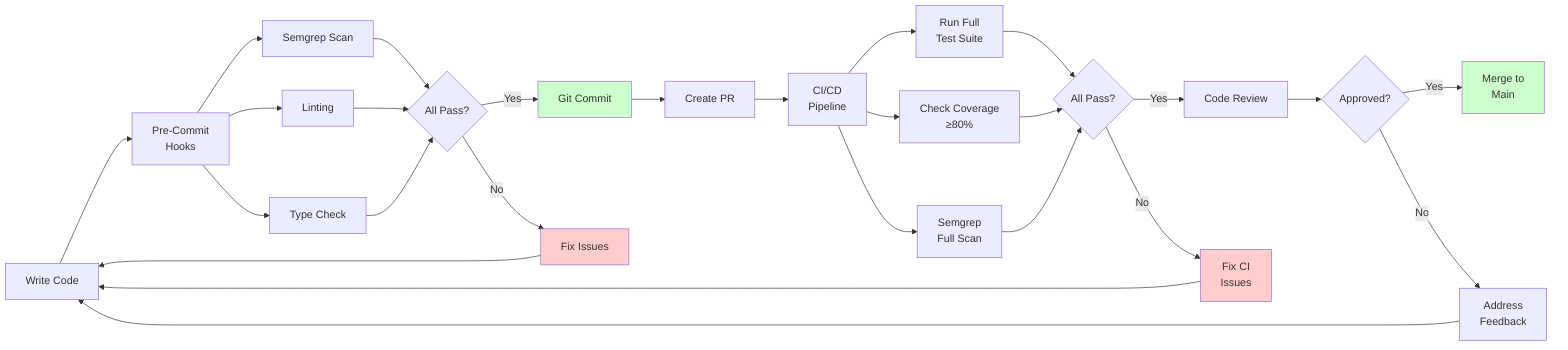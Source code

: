 flowchart LR
    Code[Write Code] --> PreCommit[Pre-Commit<br/>Hooks]
    PreCommit --> Semgrep[Semgrep Scan]
    PreCommit --> Lint[Linting]
    PreCommit --> Types[Type Check]

    Semgrep --> Local{All Pass?}
    Lint --> Local
    Types --> Local

    Local -->|Yes| Commit[Git Commit]
    Local -->|No| Fix[Fix Issues]
    Fix --> Code

    Commit --> PR[Create PR]
    PR --> CI[CI/CD<br/>Pipeline]
    CI --> TestSuite[Run Full<br/>Test Suite]
    CI --> Coverage[Check Coverage<br/>≥80%]
    CI --> Security[Semgrep<br/>Full Scan]

    TestSuite --> CIPass{All Pass?}
    Coverage --> CIPass
    Security --> CIPass

    CIPass -->|Yes| CodeReview[Code Review]
    CIPass -->|No| FixCI[Fix CI<br/>Issues]
    FixCI --> Code

    CodeReview --> Approved{Approved?}
    Approved -->|Yes| Merge[Merge to<br/>Main]
    Approved -->|No| Revise[Address<br/>Feedback]
    Revise --> Code

    style Commit fill:#ccffcc
    style Merge fill:#ccffcc
    style Fix fill:#ffcccc
    style FixCI fill:#ffcccc